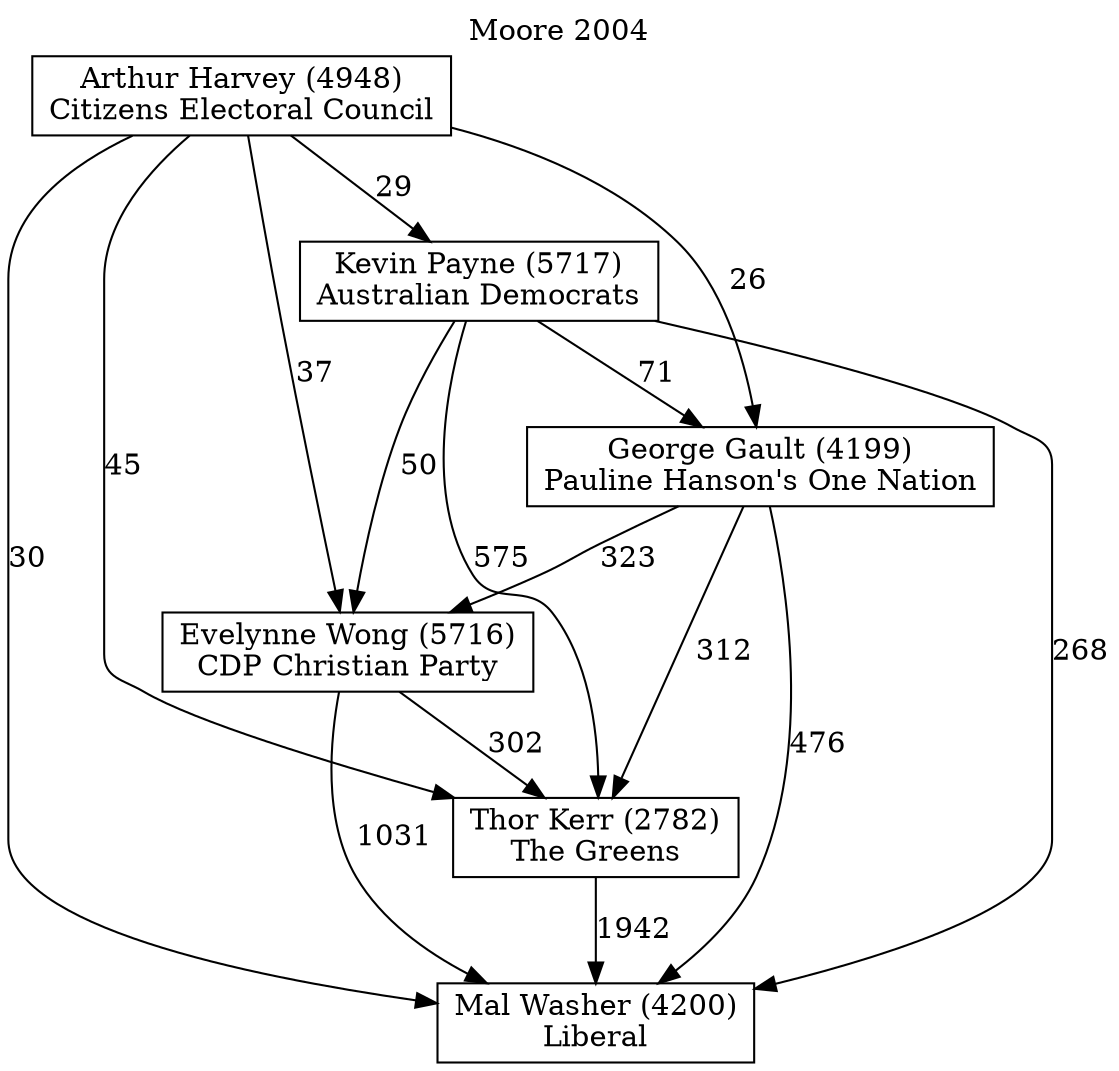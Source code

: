 // House preference flow
digraph "Mal Washer (4200)_Moore_2004" {
	graph [label="Moore 2004" labelloc=t mclimit=2]
	node [shape=box]
	"Mal Washer (4200)" [label="Mal Washer (4200)
Liberal"]
	"Thor Kerr (2782)" [label="Thor Kerr (2782)
The Greens"]
	"Evelynne Wong (5716)" [label="Evelynne Wong (5716)
CDP Christian Party"]
	"George Gault (4199)" [label="George Gault (4199)
Pauline Hanson's One Nation"]
	"Kevin Payne (5717)" [label="Kevin Payne (5717)
Australian Democrats"]
	"Arthur Harvey (4948)" [label="Arthur Harvey (4948)
Citizens Electoral Council"]
	"Thor Kerr (2782)" -> "Mal Washer (4200)" [label=1942]
	"Evelynne Wong (5716)" -> "Thor Kerr (2782)" [label=302]
	"George Gault (4199)" -> "Evelynne Wong (5716)" [label=323]
	"Kevin Payne (5717)" -> "George Gault (4199)" [label=71]
	"Arthur Harvey (4948)" -> "Kevin Payne (5717)" [label=29]
	"Evelynne Wong (5716)" -> "Mal Washer (4200)" [label=1031]
	"George Gault (4199)" -> "Mal Washer (4200)" [label=476]
	"Kevin Payne (5717)" -> "Mal Washer (4200)" [label=268]
	"Arthur Harvey (4948)" -> "Mal Washer (4200)" [label=30]
	"Arthur Harvey (4948)" -> "George Gault (4199)" [label=26]
	"Kevin Payne (5717)" -> "Evelynne Wong (5716)" [label=50]
	"Arthur Harvey (4948)" -> "Evelynne Wong (5716)" [label=37]
	"George Gault (4199)" -> "Thor Kerr (2782)" [label=312]
	"Kevin Payne (5717)" -> "Thor Kerr (2782)" [label=575]
	"Arthur Harvey (4948)" -> "Thor Kerr (2782)" [label=45]
}
